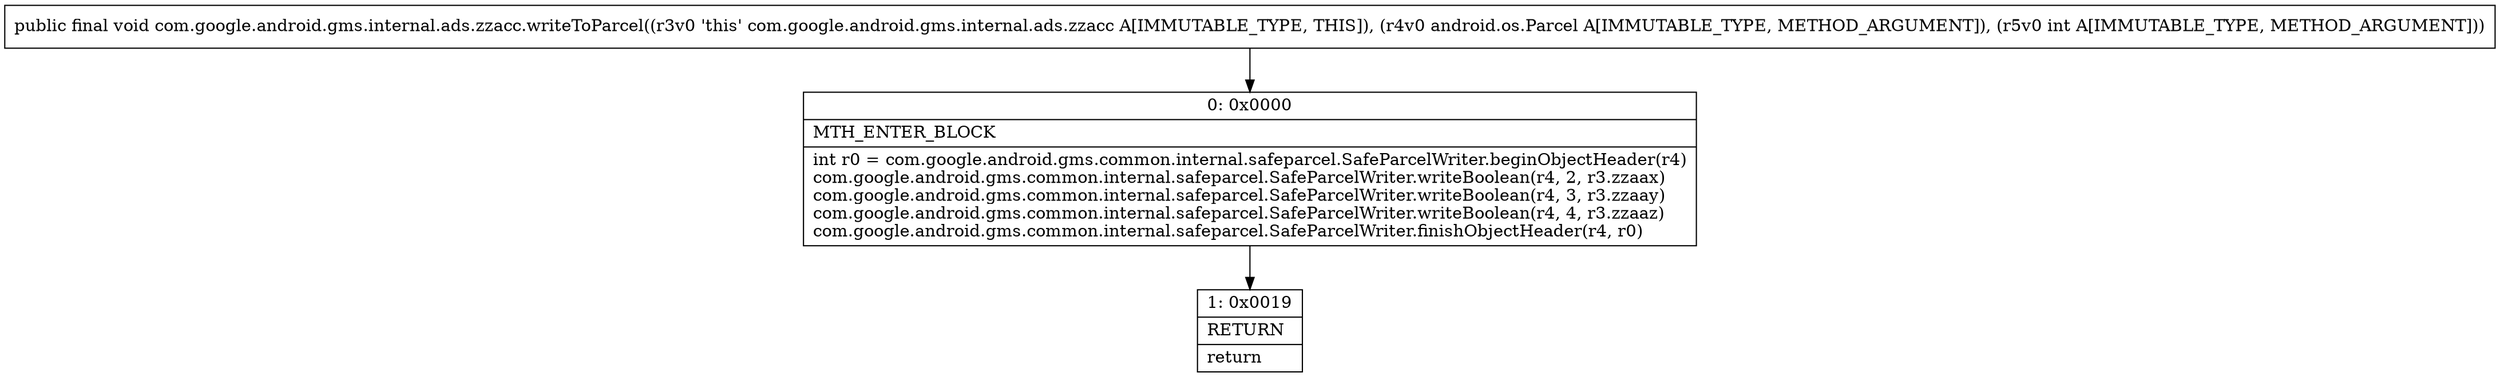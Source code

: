 digraph "CFG forcom.google.android.gms.internal.ads.zzacc.writeToParcel(Landroid\/os\/Parcel;I)V" {
Node_0 [shape=record,label="{0\:\ 0x0000|MTH_ENTER_BLOCK\l|int r0 = com.google.android.gms.common.internal.safeparcel.SafeParcelWriter.beginObjectHeader(r4)\lcom.google.android.gms.common.internal.safeparcel.SafeParcelWriter.writeBoolean(r4, 2, r3.zzaax)\lcom.google.android.gms.common.internal.safeparcel.SafeParcelWriter.writeBoolean(r4, 3, r3.zzaay)\lcom.google.android.gms.common.internal.safeparcel.SafeParcelWriter.writeBoolean(r4, 4, r3.zzaaz)\lcom.google.android.gms.common.internal.safeparcel.SafeParcelWriter.finishObjectHeader(r4, r0)\l}"];
Node_1 [shape=record,label="{1\:\ 0x0019|RETURN\l|return\l}"];
MethodNode[shape=record,label="{public final void com.google.android.gms.internal.ads.zzacc.writeToParcel((r3v0 'this' com.google.android.gms.internal.ads.zzacc A[IMMUTABLE_TYPE, THIS]), (r4v0 android.os.Parcel A[IMMUTABLE_TYPE, METHOD_ARGUMENT]), (r5v0 int A[IMMUTABLE_TYPE, METHOD_ARGUMENT])) }"];
MethodNode -> Node_0;
Node_0 -> Node_1;
}

